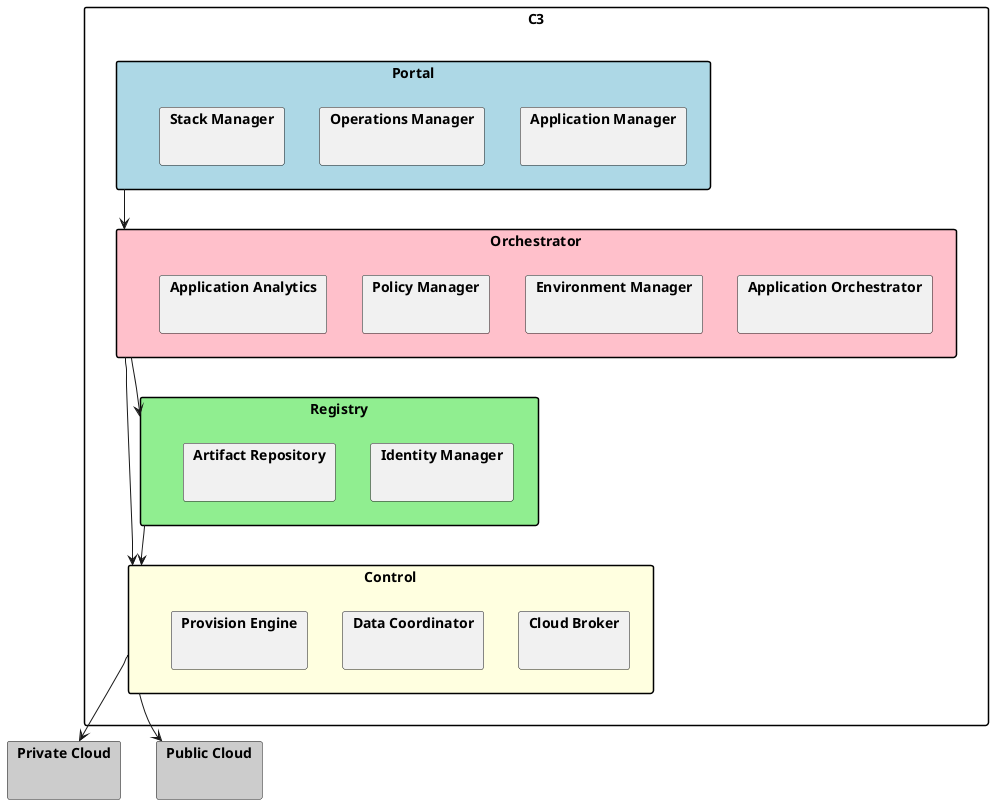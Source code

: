@startuml

skinparam packageStyle rect

package C3 {
package "Portal" #lightblue {
    package "Application Manager" { }
    package "Operations Manager" { }
    package "Stack Manager" { }
}
package "Orchestrator" #pink {
    package "Application Orchestrator" { }
    package "Environment Manager" { }
    package "Policy Manager" { }
    package "Application Analytics" { }
}
package "Registry" #lightgreen {
    package "Identity Manager" { }
    package "Artifact Repository" { }
}

package "Control" #lightyellow {
    package "Cloud Broker" { }
    package "Data Coordinator" { }
    package "Provision Engine" { }
}
}

package "Private Cloud" #cccccc {
}

package "Public Cloud"  #cccccc {
}


Portal --> Orchestrator
Orchestrator --> Registry
Registry --> Control
Orchestrator -> Control

Control --> "Private Cloud"
Control --> "Public Cloud"

@enduml
